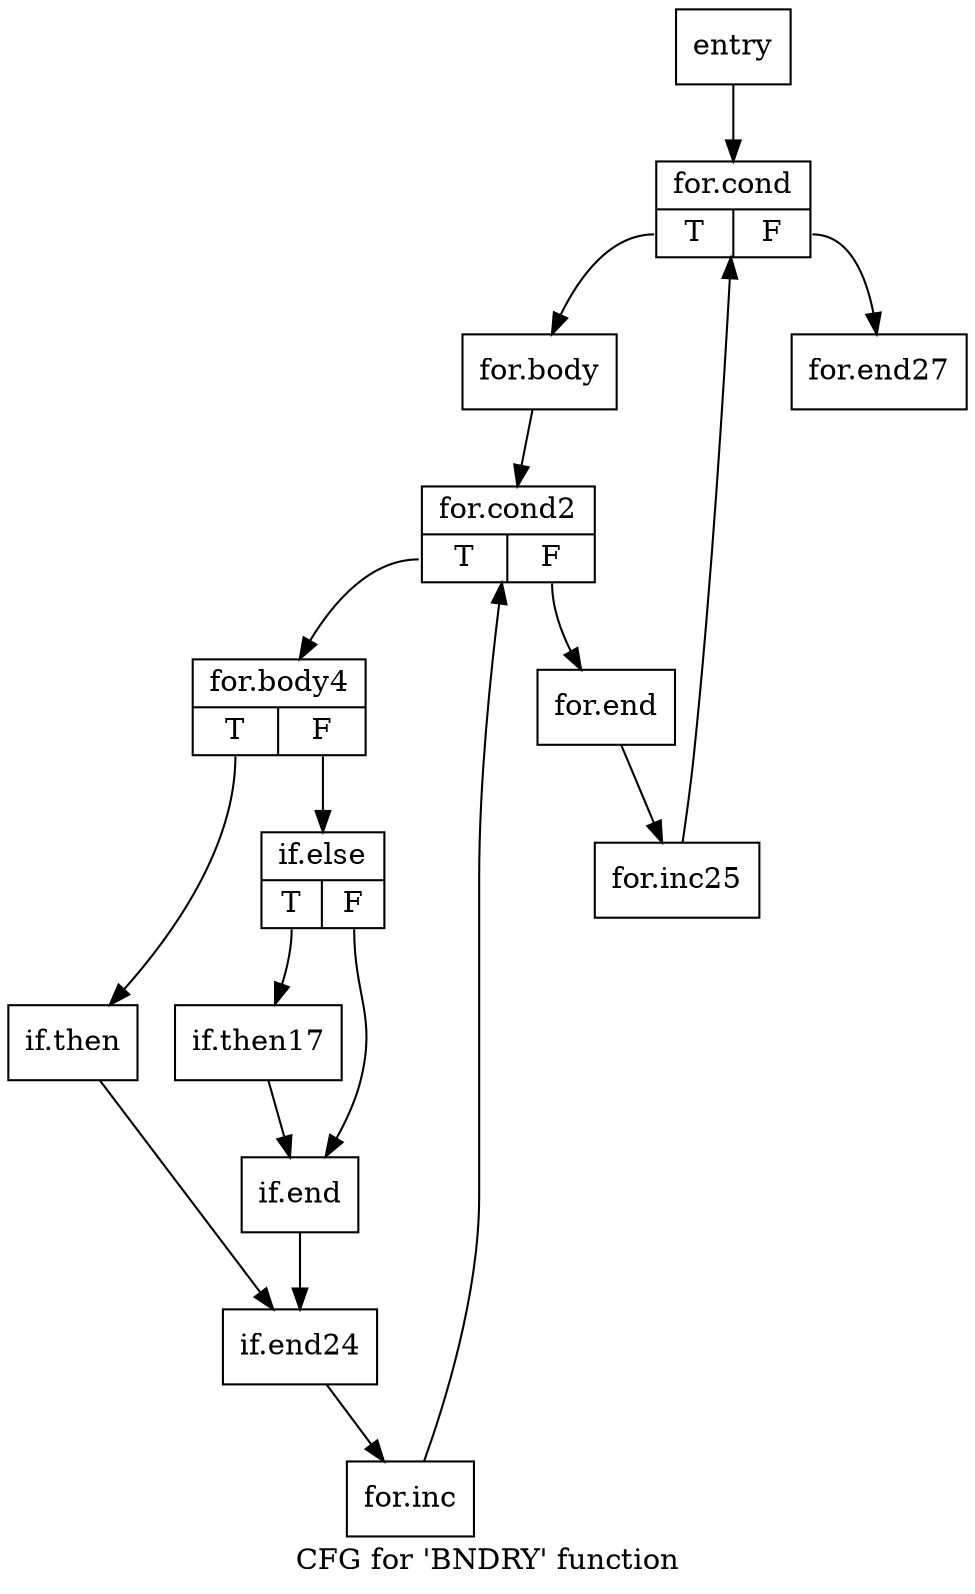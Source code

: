 digraph "CFG for 'BNDRY' function" {
	label="CFG for 'BNDRY' function";

	Node0x5f30940 [shape=record,label="{entry}"];
	Node0x5f30940 -> Node0x5f30a60;
	Node0x5f30a60 [shape=record,label="{for.cond|{<s0>T|<s1>F}}"];
	Node0x5f30a60:s0 -> Node0x5f30f60;
	Node0x5f30a60:s1 -> Node0x5f31040;
	Node0x5f30f60 [shape=record,label="{for.body}"];
	Node0x5f30f60 -> Node0x5f311b0;
	Node0x5f311b0 [shape=record,label="{for.cond2|{<s0>T|<s1>F}}"];
	Node0x5f311b0:s0 -> Node0x5f31600;
	Node0x5f311b0:s1 -> Node0x5f316e0;
	Node0x5f31600 [shape=record,label="{for.body4|{<s0>T|<s1>F}}"];
	Node0x5f31600:s0 -> Node0x5f31eb0;
	Node0x5f31600:s1 -> Node0x5f313c0;
	Node0x5f31eb0 [shape=record,label="{if.then}"];
	Node0x5f31eb0 -> Node0x5f31dc0;
	Node0x5f313c0 [shape=record,label="{if.else|{<s0>T|<s1>F}}"];
	Node0x5f313c0:s0 -> Node0x5f32ca0;
	Node0x5f313c0:s1 -> Node0x5f32d80;
	Node0x5f32ca0 [shape=record,label="{if.then17}"];
	Node0x5f32ca0 -> Node0x5f32d80;
	Node0x5f32d80 [shape=record,label="{if.end}"];
	Node0x5f32d80 -> Node0x5f31dc0;
	Node0x5f31dc0 [shape=record,label="{if.end24}"];
	Node0x5f31dc0 -> Node0x5f312f0;
	Node0x5f312f0 [shape=record,label="{for.inc}"];
	Node0x5f312f0 -> Node0x5f311b0;
	Node0x5f316e0 [shape=record,label="{for.end}"];
	Node0x5f316e0 -> Node0x5f30b40;
	Node0x5f30b40 [shape=record,label="{for.inc25}"];
	Node0x5f30b40 -> Node0x5f30a60;
	Node0x5f31040 [shape=record,label="{for.end27}"];
}

